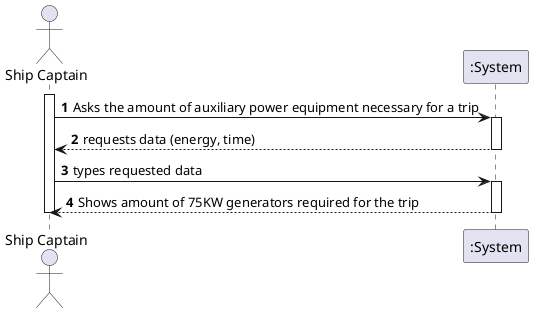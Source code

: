 @startuml
'https://plantuml.com/sequence-diagram

autonumber

actor "Ship Captain" as SP

activate SP
SP -> ":System" : Asks the amount of auxiliary power equipment necessary for a trip

activate ":System"
":System" --> "SP" : requests data (energy, time)
deactivate ":System"

SP -> ":System" : types requested data

activate ":System"
":System" --> "SP" : Shows amount of 75KW generators required for the trip
deactivate ":System"

deactivate SP

@enduml